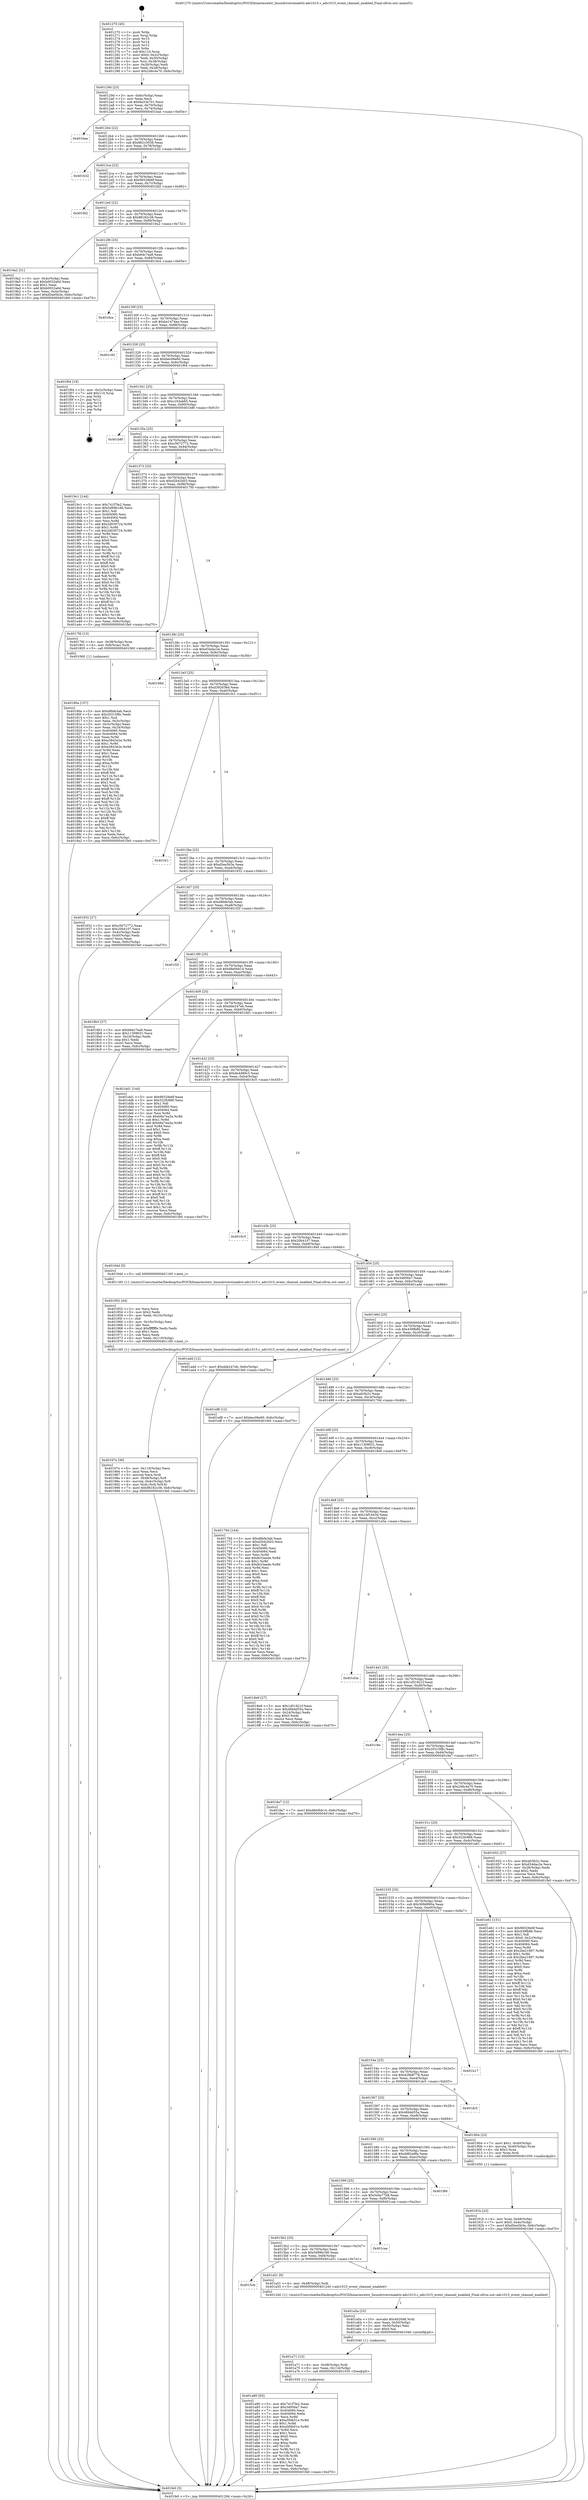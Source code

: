 digraph "0x401270" {
  label = "0x401270 (/mnt/c/Users/mathe/Desktop/tcc/POCII/binaries/extr_linuxdriversiioadcti-ads1015.c_ads1015_event_channel_enabled_Final-ollvm.out::main(0))"
  labelloc = "t"
  node[shape=record]

  Entry [label="",width=0.3,height=0.3,shape=circle,fillcolor=black,style=filled]
  "0x40129d" [label="{
     0x40129d [23]\l
     | [instrs]\l
     &nbsp;&nbsp;0x40129d \<+3\>: mov -0x6c(%rbp),%eax\l
     &nbsp;&nbsp;0x4012a0 \<+2\>: mov %eax,%ecx\l
     &nbsp;&nbsp;0x4012a2 \<+6\>: sub $0x8a33a701,%ecx\l
     &nbsp;&nbsp;0x4012a8 \<+3\>: mov %eax,-0x70(%rbp)\l
     &nbsp;&nbsp;0x4012ab \<+3\>: mov %ecx,-0x74(%rbp)\l
     &nbsp;&nbsp;0x4012ae \<+6\>: je 0000000000401bae \<main+0x93e\>\l
  }"]
  "0x401bae" [label="{
     0x401bae\l
  }", style=dashed]
  "0x4012b4" [label="{
     0x4012b4 [22]\l
     | [instrs]\l
     &nbsp;&nbsp;0x4012b4 \<+5\>: jmp 00000000004012b9 \<main+0x49\>\l
     &nbsp;&nbsp;0x4012b9 \<+3\>: mov -0x70(%rbp),%eax\l
     &nbsp;&nbsp;0x4012bc \<+5\>: sub $0x96210038,%eax\l
     &nbsp;&nbsp;0x4012c1 \<+3\>: mov %eax,-0x78(%rbp)\l
     &nbsp;&nbsp;0x4012c4 \<+6\>: je 0000000000401b32 \<main+0x8c2\>\l
  }"]
  Exit [label="",width=0.3,height=0.3,shape=circle,fillcolor=black,style=filled,peripheries=2]
  "0x401b32" [label="{
     0x401b32\l
  }", style=dashed]
  "0x4012ca" [label="{
     0x4012ca [22]\l
     | [instrs]\l
     &nbsp;&nbsp;0x4012ca \<+5\>: jmp 00000000004012cf \<main+0x5f\>\l
     &nbsp;&nbsp;0x4012cf \<+3\>: mov -0x70(%rbp),%eax\l
     &nbsp;&nbsp;0x4012d2 \<+5\>: sub $0x96529e6f,%eax\l
     &nbsp;&nbsp;0x4012d7 \<+3\>: mov %eax,-0x7c(%rbp)\l
     &nbsp;&nbsp;0x4012da \<+6\>: je 0000000000401fd2 \<main+0xd62\>\l
  }"]
  "0x401a80" [label="{
     0x401a80 [93]\l
     | [instrs]\l
     &nbsp;&nbsp;0x401a80 \<+5\>: mov $0x741f7fe2,%eax\l
     &nbsp;&nbsp;0x401a85 \<+5\>: mov $0x34956a7,%esi\l
     &nbsp;&nbsp;0x401a8a \<+7\>: mov 0x404060,%ecx\l
     &nbsp;&nbsp;0x401a91 \<+7\>: mov 0x404064,%edx\l
     &nbsp;&nbsp;0x401a98 \<+3\>: mov %ecx,%r8d\l
     &nbsp;&nbsp;0x401a9b \<+7\>: sub $0xa5f4b51e,%r8d\l
     &nbsp;&nbsp;0x401aa2 \<+4\>: sub $0x1,%r8d\l
     &nbsp;&nbsp;0x401aa6 \<+7\>: add $0xa5f4b51e,%r8d\l
     &nbsp;&nbsp;0x401aad \<+4\>: imul %r8d,%ecx\l
     &nbsp;&nbsp;0x401ab1 \<+3\>: and $0x1,%ecx\l
     &nbsp;&nbsp;0x401ab4 \<+3\>: cmp $0x0,%ecx\l
     &nbsp;&nbsp;0x401ab7 \<+4\>: sete %r9b\l
     &nbsp;&nbsp;0x401abb \<+3\>: cmp $0xa,%edx\l
     &nbsp;&nbsp;0x401abe \<+4\>: setl %r10b\l
     &nbsp;&nbsp;0x401ac2 \<+3\>: mov %r9b,%r11b\l
     &nbsp;&nbsp;0x401ac5 \<+3\>: and %r10b,%r11b\l
     &nbsp;&nbsp;0x401ac8 \<+3\>: xor %r10b,%r9b\l
     &nbsp;&nbsp;0x401acb \<+3\>: or %r9b,%r11b\l
     &nbsp;&nbsp;0x401ace \<+4\>: test $0x1,%r11b\l
     &nbsp;&nbsp;0x401ad2 \<+3\>: cmovne %esi,%eax\l
     &nbsp;&nbsp;0x401ad5 \<+3\>: mov %eax,-0x6c(%rbp)\l
     &nbsp;&nbsp;0x401ad8 \<+5\>: jmp 0000000000401fe0 \<main+0xd70\>\l
  }"]
  "0x401fd2" [label="{
     0x401fd2\l
  }", style=dashed]
  "0x4012e0" [label="{
     0x4012e0 [22]\l
     | [instrs]\l
     &nbsp;&nbsp;0x4012e0 \<+5\>: jmp 00000000004012e5 \<main+0x75\>\l
     &nbsp;&nbsp;0x4012e5 \<+3\>: mov -0x70(%rbp),%eax\l
     &nbsp;&nbsp;0x4012e8 \<+5\>: sub $0x98182c38,%eax\l
     &nbsp;&nbsp;0x4012ed \<+3\>: mov %eax,-0x80(%rbp)\l
     &nbsp;&nbsp;0x4012f0 \<+6\>: je 00000000004019a2 \<main+0x732\>\l
  }"]
  "0x401a71" [label="{
     0x401a71 [15]\l
     | [instrs]\l
     &nbsp;&nbsp;0x401a71 \<+4\>: mov -0x48(%rbp),%rdi\l
     &nbsp;&nbsp;0x401a75 \<+6\>: mov %eax,-0x114(%rbp)\l
     &nbsp;&nbsp;0x401a7b \<+5\>: call 0000000000401030 \<free@plt\>\l
     | [calls]\l
     &nbsp;&nbsp;0x401030 \{1\} (unknown)\l
  }"]
  "0x4019a2" [label="{
     0x4019a2 [31]\l
     | [instrs]\l
     &nbsp;&nbsp;0x4019a2 \<+3\>: mov -0x4c(%rbp),%eax\l
     &nbsp;&nbsp;0x4019a5 \<+5\>: sub $0xb0032a6d,%eax\l
     &nbsp;&nbsp;0x4019aa \<+3\>: add $0x1,%eax\l
     &nbsp;&nbsp;0x4019ad \<+5\>: add $0xb0032a6d,%eax\l
     &nbsp;&nbsp;0x4019b2 \<+3\>: mov %eax,-0x4c(%rbp)\l
     &nbsp;&nbsp;0x4019b5 \<+7\>: movl $0xd5ee5b3e,-0x6c(%rbp)\l
     &nbsp;&nbsp;0x4019bc \<+5\>: jmp 0000000000401fe0 \<main+0xd70\>\l
  }"]
  "0x4012f6" [label="{
     0x4012f6 [25]\l
     | [instrs]\l
     &nbsp;&nbsp;0x4012f6 \<+5\>: jmp 00000000004012fb \<main+0x8b\>\l
     &nbsp;&nbsp;0x4012fb \<+3\>: mov -0x70(%rbp),%eax\l
     &nbsp;&nbsp;0x4012fe \<+5\>: sub $0xb64c7ea9,%eax\l
     &nbsp;&nbsp;0x401303 \<+6\>: mov %eax,-0x84(%rbp)\l
     &nbsp;&nbsp;0x401309 \<+6\>: je 00000000004018ce \<main+0x65e\>\l
  }"]
  "0x401a5a" [label="{
     0x401a5a [23]\l
     | [instrs]\l
     &nbsp;&nbsp;0x401a5a \<+10\>: movabs $0x4020d6,%rdi\l
     &nbsp;&nbsp;0x401a64 \<+3\>: mov %eax,-0x50(%rbp)\l
     &nbsp;&nbsp;0x401a67 \<+3\>: mov -0x50(%rbp),%esi\l
     &nbsp;&nbsp;0x401a6a \<+2\>: mov $0x0,%al\l
     &nbsp;&nbsp;0x401a6c \<+5\>: call 0000000000401040 \<printf@plt\>\l
     | [calls]\l
     &nbsp;&nbsp;0x401040 \{1\} (unknown)\l
  }"]
  "0x4018ce" [label="{
     0x4018ce\l
  }", style=dashed]
  "0x40130f" [label="{
     0x40130f [25]\l
     | [instrs]\l
     &nbsp;&nbsp;0x40130f \<+5\>: jmp 0000000000401314 \<main+0xa4\>\l
     &nbsp;&nbsp;0x401314 \<+3\>: mov -0x70(%rbp),%eax\l
     &nbsp;&nbsp;0x401317 \<+5\>: sub $0xbe1474aa,%eax\l
     &nbsp;&nbsp;0x40131c \<+6\>: mov %eax,-0x88(%rbp)\l
     &nbsp;&nbsp;0x401322 \<+6\>: je 0000000000401c92 \<main+0xa22\>\l
  }"]
  "0x4015cb" [label="{
     0x4015cb\l
  }", style=dashed]
  "0x401c92" [label="{
     0x401c92\l
  }", style=dashed]
  "0x401328" [label="{
     0x401328 [25]\l
     | [instrs]\l
     &nbsp;&nbsp;0x401328 \<+5\>: jmp 000000000040132d \<main+0xbd\>\l
     &nbsp;&nbsp;0x40132d \<+3\>: mov -0x70(%rbp),%eax\l
     &nbsp;&nbsp;0x401330 \<+5\>: sub $0xbec06e60,%eax\l
     &nbsp;&nbsp;0x401335 \<+6\>: mov %eax,-0x8c(%rbp)\l
     &nbsp;&nbsp;0x40133b \<+6\>: je 0000000000401f04 \<main+0xc94\>\l
  }"]
  "0x401a51" [label="{
     0x401a51 [9]\l
     | [instrs]\l
     &nbsp;&nbsp;0x401a51 \<+4\>: mov -0x48(%rbp),%rdi\l
     &nbsp;&nbsp;0x401a55 \<+5\>: call 0000000000401240 \<ads1015_event_channel_enabled\>\l
     | [calls]\l
     &nbsp;&nbsp;0x401240 \{1\} (/mnt/c/Users/mathe/Desktop/tcc/POCII/binaries/extr_linuxdriversiioadcti-ads1015.c_ads1015_event_channel_enabled_Final-ollvm.out::ads1015_event_channel_enabled)\l
  }"]
  "0x401f04" [label="{
     0x401f04 [19]\l
     | [instrs]\l
     &nbsp;&nbsp;0x401f04 \<+3\>: mov -0x2c(%rbp),%eax\l
     &nbsp;&nbsp;0x401f07 \<+7\>: add $0x110,%rsp\l
     &nbsp;&nbsp;0x401f0e \<+1\>: pop %rbx\l
     &nbsp;&nbsp;0x401f0f \<+2\>: pop %r12\l
     &nbsp;&nbsp;0x401f11 \<+2\>: pop %r14\l
     &nbsp;&nbsp;0x401f13 \<+2\>: pop %r15\l
     &nbsp;&nbsp;0x401f15 \<+1\>: pop %rbp\l
     &nbsp;&nbsp;0x401f16 \<+1\>: ret\l
  }"]
  "0x401341" [label="{
     0x401341 [25]\l
     | [instrs]\l
     &nbsp;&nbsp;0x401341 \<+5\>: jmp 0000000000401346 \<main+0xd6\>\l
     &nbsp;&nbsp;0x401346 \<+3\>: mov -0x70(%rbp),%eax\l
     &nbsp;&nbsp;0x401349 \<+5\>: sub $0xc163ab65,%eax\l
     &nbsp;&nbsp;0x40134e \<+6\>: mov %eax,-0x90(%rbp)\l
     &nbsp;&nbsp;0x401354 \<+6\>: je 0000000000401b8f \<main+0x91f\>\l
  }"]
  "0x4015b2" [label="{
     0x4015b2 [25]\l
     | [instrs]\l
     &nbsp;&nbsp;0x4015b2 \<+5\>: jmp 00000000004015b7 \<main+0x347\>\l
     &nbsp;&nbsp;0x4015b7 \<+3\>: mov -0x70(%rbp),%eax\l
     &nbsp;&nbsp;0x4015ba \<+5\>: sub $0x5d99b166,%eax\l
     &nbsp;&nbsp;0x4015bf \<+6\>: mov %eax,-0xf4(%rbp)\l
     &nbsp;&nbsp;0x4015c5 \<+6\>: je 0000000000401a51 \<main+0x7e1\>\l
  }"]
  "0x401b8f" [label="{
     0x401b8f\l
  }", style=dashed]
  "0x40135a" [label="{
     0x40135a [25]\l
     | [instrs]\l
     &nbsp;&nbsp;0x40135a \<+5\>: jmp 000000000040135f \<main+0xef\>\l
     &nbsp;&nbsp;0x40135f \<+3\>: mov -0x70(%rbp),%eax\l
     &nbsp;&nbsp;0x401362 \<+5\>: sub $0xc5672772,%eax\l
     &nbsp;&nbsp;0x401367 \<+6\>: mov %eax,-0x94(%rbp)\l
     &nbsp;&nbsp;0x40136d \<+6\>: je 00000000004019c1 \<main+0x751\>\l
  }"]
  "0x401caa" [label="{
     0x401caa\l
  }", style=dashed]
  "0x4019c1" [label="{
     0x4019c1 [144]\l
     | [instrs]\l
     &nbsp;&nbsp;0x4019c1 \<+5\>: mov $0x741f7fe2,%eax\l
     &nbsp;&nbsp;0x4019c6 \<+5\>: mov $0x5d99b166,%ecx\l
     &nbsp;&nbsp;0x4019cb \<+2\>: mov $0x1,%dl\l
     &nbsp;&nbsp;0x4019cd \<+7\>: mov 0x404060,%esi\l
     &nbsp;&nbsp;0x4019d4 \<+7\>: mov 0x404064,%edi\l
     &nbsp;&nbsp;0x4019db \<+3\>: mov %esi,%r8d\l
     &nbsp;&nbsp;0x4019de \<+7\>: add $0x2d030724,%r8d\l
     &nbsp;&nbsp;0x4019e5 \<+4\>: sub $0x1,%r8d\l
     &nbsp;&nbsp;0x4019e9 \<+7\>: sub $0x2d030724,%r8d\l
     &nbsp;&nbsp;0x4019f0 \<+4\>: imul %r8d,%esi\l
     &nbsp;&nbsp;0x4019f4 \<+3\>: and $0x1,%esi\l
     &nbsp;&nbsp;0x4019f7 \<+3\>: cmp $0x0,%esi\l
     &nbsp;&nbsp;0x4019fa \<+4\>: sete %r9b\l
     &nbsp;&nbsp;0x4019fe \<+3\>: cmp $0xa,%edi\l
     &nbsp;&nbsp;0x401a01 \<+4\>: setl %r10b\l
     &nbsp;&nbsp;0x401a05 \<+3\>: mov %r9b,%r11b\l
     &nbsp;&nbsp;0x401a08 \<+4\>: xor $0xff,%r11b\l
     &nbsp;&nbsp;0x401a0c \<+3\>: mov %r10b,%bl\l
     &nbsp;&nbsp;0x401a0f \<+3\>: xor $0xff,%bl\l
     &nbsp;&nbsp;0x401a12 \<+3\>: xor $0x0,%dl\l
     &nbsp;&nbsp;0x401a15 \<+3\>: mov %r11b,%r14b\l
     &nbsp;&nbsp;0x401a18 \<+4\>: and $0x0,%r14b\l
     &nbsp;&nbsp;0x401a1c \<+3\>: and %dl,%r9b\l
     &nbsp;&nbsp;0x401a1f \<+3\>: mov %bl,%r15b\l
     &nbsp;&nbsp;0x401a22 \<+4\>: and $0x0,%r15b\l
     &nbsp;&nbsp;0x401a26 \<+3\>: and %dl,%r10b\l
     &nbsp;&nbsp;0x401a29 \<+3\>: or %r9b,%r14b\l
     &nbsp;&nbsp;0x401a2c \<+3\>: or %r10b,%r15b\l
     &nbsp;&nbsp;0x401a2f \<+3\>: xor %r15b,%r14b\l
     &nbsp;&nbsp;0x401a32 \<+3\>: or %bl,%r11b\l
     &nbsp;&nbsp;0x401a35 \<+4\>: xor $0xff,%r11b\l
     &nbsp;&nbsp;0x401a39 \<+3\>: or $0x0,%dl\l
     &nbsp;&nbsp;0x401a3c \<+3\>: and %dl,%r11b\l
     &nbsp;&nbsp;0x401a3f \<+3\>: or %r11b,%r14b\l
     &nbsp;&nbsp;0x401a42 \<+4\>: test $0x1,%r14b\l
     &nbsp;&nbsp;0x401a46 \<+3\>: cmovne %ecx,%eax\l
     &nbsp;&nbsp;0x401a49 \<+3\>: mov %eax,-0x6c(%rbp)\l
     &nbsp;&nbsp;0x401a4c \<+5\>: jmp 0000000000401fe0 \<main+0xd70\>\l
  }"]
  "0x401373" [label="{
     0x401373 [25]\l
     | [instrs]\l
     &nbsp;&nbsp;0x401373 \<+5\>: jmp 0000000000401378 \<main+0x108\>\l
     &nbsp;&nbsp;0x401378 \<+3\>: mov -0x70(%rbp),%eax\l
     &nbsp;&nbsp;0x40137b \<+5\>: sub $0xd2b42b03,%eax\l
     &nbsp;&nbsp;0x401380 \<+6\>: mov %eax,-0x98(%rbp)\l
     &nbsp;&nbsp;0x401386 \<+6\>: je 00000000004017fd \<main+0x58d\>\l
  }"]
  "0x401599" [label="{
     0x401599 [25]\l
     | [instrs]\l
     &nbsp;&nbsp;0x401599 \<+5\>: jmp 000000000040159e \<main+0x32e\>\l
     &nbsp;&nbsp;0x40159e \<+3\>: mov -0x70(%rbp),%eax\l
     &nbsp;&nbsp;0x4015a1 \<+5\>: sub $0x5d4a77b8,%eax\l
     &nbsp;&nbsp;0x4015a6 \<+6\>: mov %eax,-0xf0(%rbp)\l
     &nbsp;&nbsp;0x4015ac \<+6\>: je 0000000000401caa \<main+0xa3a\>\l
  }"]
  "0x4017fd" [label="{
     0x4017fd [13]\l
     | [instrs]\l
     &nbsp;&nbsp;0x4017fd \<+4\>: mov -0x38(%rbp),%rax\l
     &nbsp;&nbsp;0x401801 \<+4\>: mov 0x8(%rax),%rdi\l
     &nbsp;&nbsp;0x401805 \<+5\>: call 0000000000401060 \<atoi@plt\>\l
     | [calls]\l
     &nbsp;&nbsp;0x401060 \{1\} (unknown)\l
  }"]
  "0x40138c" [label="{
     0x40138c [25]\l
     | [instrs]\l
     &nbsp;&nbsp;0x40138c \<+5\>: jmp 0000000000401391 \<main+0x121\>\l
     &nbsp;&nbsp;0x401391 \<+3\>: mov -0x70(%rbp),%eax\l
     &nbsp;&nbsp;0x401394 \<+5\>: sub $0xd34dac2e,%eax\l
     &nbsp;&nbsp;0x401399 \<+6\>: mov %eax,-0x9c(%rbp)\l
     &nbsp;&nbsp;0x40139f \<+6\>: je 000000000040166d \<main+0x3fd\>\l
  }"]
  "0x401f86" [label="{
     0x401f86\l
  }", style=dashed]
  "0x40166d" [label="{
     0x40166d\l
  }", style=dashed]
  "0x4013a5" [label="{
     0x4013a5 [25]\l
     | [instrs]\l
     &nbsp;&nbsp;0x4013a5 \<+5\>: jmp 00000000004013aa \<main+0x13a\>\l
     &nbsp;&nbsp;0x4013aa \<+3\>: mov -0x70(%rbp),%eax\l
     &nbsp;&nbsp;0x4013ad \<+5\>: sub $0xd392636d,%eax\l
     &nbsp;&nbsp;0x4013b2 \<+6\>: mov %eax,-0xa0(%rbp)\l
     &nbsp;&nbsp;0x4013b8 \<+6\>: je 0000000000401fc1 \<main+0xd51\>\l
  }"]
  "0x40197e" [label="{
     0x40197e [36]\l
     | [instrs]\l
     &nbsp;&nbsp;0x40197e \<+6\>: mov -0x110(%rbp),%ecx\l
     &nbsp;&nbsp;0x401984 \<+3\>: imul %eax,%ecx\l
     &nbsp;&nbsp;0x401987 \<+3\>: movslq %ecx,%rdi\l
     &nbsp;&nbsp;0x40198a \<+4\>: mov -0x48(%rbp),%r8\l
     &nbsp;&nbsp;0x40198e \<+4\>: movslq -0x4c(%rbp),%r9\l
     &nbsp;&nbsp;0x401992 \<+4\>: mov %rdi,(%r8,%r9,8)\l
     &nbsp;&nbsp;0x401996 \<+7\>: movl $0x98182c38,-0x6c(%rbp)\l
     &nbsp;&nbsp;0x40199d \<+5\>: jmp 0000000000401fe0 \<main+0xd70\>\l
  }"]
  "0x401fc1" [label="{
     0x401fc1\l
  }", style=dashed]
  "0x4013be" [label="{
     0x4013be [25]\l
     | [instrs]\l
     &nbsp;&nbsp;0x4013be \<+5\>: jmp 00000000004013c3 \<main+0x153\>\l
     &nbsp;&nbsp;0x4013c3 \<+3\>: mov -0x70(%rbp),%eax\l
     &nbsp;&nbsp;0x4013c6 \<+5\>: sub $0xd5ee5b3e,%eax\l
     &nbsp;&nbsp;0x4013cb \<+6\>: mov %eax,-0xa4(%rbp)\l
     &nbsp;&nbsp;0x4013d1 \<+6\>: je 0000000000401932 \<main+0x6c2\>\l
  }"]
  "0x401952" [label="{
     0x401952 [44]\l
     | [instrs]\l
     &nbsp;&nbsp;0x401952 \<+2\>: xor %ecx,%ecx\l
     &nbsp;&nbsp;0x401954 \<+5\>: mov $0x2,%edx\l
     &nbsp;&nbsp;0x401959 \<+6\>: mov %edx,-0x10c(%rbp)\l
     &nbsp;&nbsp;0x40195f \<+1\>: cltd\l
     &nbsp;&nbsp;0x401960 \<+6\>: mov -0x10c(%rbp),%esi\l
     &nbsp;&nbsp;0x401966 \<+2\>: idiv %esi\l
     &nbsp;&nbsp;0x401968 \<+6\>: imul $0xfffffffe,%edx,%edx\l
     &nbsp;&nbsp;0x40196e \<+3\>: sub $0x1,%ecx\l
     &nbsp;&nbsp;0x401971 \<+2\>: sub %ecx,%edx\l
     &nbsp;&nbsp;0x401973 \<+6\>: mov %edx,-0x110(%rbp)\l
     &nbsp;&nbsp;0x401979 \<+5\>: call 0000000000401160 \<next_i\>\l
     | [calls]\l
     &nbsp;&nbsp;0x401160 \{1\} (/mnt/c/Users/mathe/Desktop/tcc/POCII/binaries/extr_linuxdriversiioadcti-ads1015.c_ads1015_event_channel_enabled_Final-ollvm.out::next_i)\l
  }"]
  "0x401932" [label="{
     0x401932 [27]\l
     | [instrs]\l
     &nbsp;&nbsp;0x401932 \<+5\>: mov $0xc5672772,%eax\l
     &nbsp;&nbsp;0x401937 \<+5\>: mov $0x20b4107,%ecx\l
     &nbsp;&nbsp;0x40193c \<+3\>: mov -0x4c(%rbp),%edx\l
     &nbsp;&nbsp;0x40193f \<+3\>: cmp -0x40(%rbp),%edx\l
     &nbsp;&nbsp;0x401942 \<+3\>: cmovl %ecx,%eax\l
     &nbsp;&nbsp;0x401945 \<+3\>: mov %eax,-0x6c(%rbp)\l
     &nbsp;&nbsp;0x401948 \<+5\>: jmp 0000000000401fe0 \<main+0xd70\>\l
  }"]
  "0x4013d7" [label="{
     0x4013d7 [25]\l
     | [instrs]\l
     &nbsp;&nbsp;0x4013d7 \<+5\>: jmp 00000000004013dc \<main+0x16c\>\l
     &nbsp;&nbsp;0x4013dc \<+3\>: mov -0x70(%rbp),%eax\l
     &nbsp;&nbsp;0x4013df \<+5\>: sub $0xd8bfe3ab,%eax\l
     &nbsp;&nbsp;0x4013e4 \<+6\>: mov %eax,-0xa8(%rbp)\l
     &nbsp;&nbsp;0x4013ea \<+6\>: je 0000000000401f2f \<main+0xcbf\>\l
  }"]
  "0x40191b" [label="{
     0x40191b [23]\l
     | [instrs]\l
     &nbsp;&nbsp;0x40191b \<+4\>: mov %rax,-0x48(%rbp)\l
     &nbsp;&nbsp;0x40191f \<+7\>: movl $0x0,-0x4c(%rbp)\l
     &nbsp;&nbsp;0x401926 \<+7\>: movl $0xd5ee5b3e,-0x6c(%rbp)\l
     &nbsp;&nbsp;0x40192d \<+5\>: jmp 0000000000401fe0 \<main+0xd70\>\l
  }"]
  "0x401f2f" [label="{
     0x401f2f\l
  }", style=dashed]
  "0x4013f0" [label="{
     0x4013f0 [25]\l
     | [instrs]\l
     &nbsp;&nbsp;0x4013f0 \<+5\>: jmp 00000000004013f5 \<main+0x185\>\l
     &nbsp;&nbsp;0x4013f5 \<+3\>: mov -0x70(%rbp),%eax\l
     &nbsp;&nbsp;0x4013f8 \<+5\>: sub $0xd8e0bb14,%eax\l
     &nbsp;&nbsp;0x4013fd \<+6\>: mov %eax,-0xac(%rbp)\l
     &nbsp;&nbsp;0x401403 \<+6\>: je 00000000004018b3 \<main+0x643\>\l
  }"]
  "0x401580" [label="{
     0x401580 [25]\l
     | [instrs]\l
     &nbsp;&nbsp;0x401580 \<+5\>: jmp 0000000000401585 \<main+0x315\>\l
     &nbsp;&nbsp;0x401585 \<+3\>: mov -0x70(%rbp),%eax\l
     &nbsp;&nbsp;0x401588 \<+5\>: sub $0x4982a9fa,%eax\l
     &nbsp;&nbsp;0x40158d \<+6\>: mov %eax,-0xec(%rbp)\l
     &nbsp;&nbsp;0x401593 \<+6\>: je 0000000000401f86 \<main+0xd16\>\l
  }"]
  "0x4018b3" [label="{
     0x4018b3 [27]\l
     | [instrs]\l
     &nbsp;&nbsp;0x4018b3 \<+5\>: mov $0xb64c7ea9,%eax\l
     &nbsp;&nbsp;0x4018b8 \<+5\>: mov $0x11309031,%ecx\l
     &nbsp;&nbsp;0x4018bd \<+3\>: mov -0x24(%rbp),%edx\l
     &nbsp;&nbsp;0x4018c0 \<+3\>: cmp $0x1,%edx\l
     &nbsp;&nbsp;0x4018c3 \<+3\>: cmovl %ecx,%eax\l
     &nbsp;&nbsp;0x4018c6 \<+3\>: mov %eax,-0x6c(%rbp)\l
     &nbsp;&nbsp;0x4018c9 \<+5\>: jmp 0000000000401fe0 \<main+0xd70\>\l
  }"]
  "0x401409" [label="{
     0x401409 [25]\l
     | [instrs]\l
     &nbsp;&nbsp;0x401409 \<+5\>: jmp 000000000040140e \<main+0x19e\>\l
     &nbsp;&nbsp;0x40140e \<+3\>: mov -0x70(%rbp),%eax\l
     &nbsp;&nbsp;0x401411 \<+5\>: sub $0xdde247eb,%eax\l
     &nbsp;&nbsp;0x401416 \<+6\>: mov %eax,-0xb0(%rbp)\l
     &nbsp;&nbsp;0x40141c \<+6\>: je 0000000000401dd1 \<main+0xb61\>\l
  }"]
  "0x401904" [label="{
     0x401904 [23]\l
     | [instrs]\l
     &nbsp;&nbsp;0x401904 \<+7\>: movl $0x1,-0x40(%rbp)\l
     &nbsp;&nbsp;0x40190b \<+4\>: movslq -0x40(%rbp),%rax\l
     &nbsp;&nbsp;0x40190f \<+4\>: shl $0x3,%rax\l
     &nbsp;&nbsp;0x401913 \<+3\>: mov %rax,%rdi\l
     &nbsp;&nbsp;0x401916 \<+5\>: call 0000000000401050 \<malloc@plt\>\l
     | [calls]\l
     &nbsp;&nbsp;0x401050 \{1\} (unknown)\l
  }"]
  "0x401dd1" [label="{
     0x401dd1 [144]\l
     | [instrs]\l
     &nbsp;&nbsp;0x401dd1 \<+5\>: mov $0x96529e6f,%eax\l
     &nbsp;&nbsp;0x401dd6 \<+5\>: mov $0x322fc886,%ecx\l
     &nbsp;&nbsp;0x401ddb \<+2\>: mov $0x1,%dl\l
     &nbsp;&nbsp;0x401ddd \<+7\>: mov 0x404060,%esi\l
     &nbsp;&nbsp;0x401de4 \<+7\>: mov 0x404064,%edi\l
     &nbsp;&nbsp;0x401deb \<+3\>: mov %esi,%r8d\l
     &nbsp;&nbsp;0x401dee \<+7\>: sub $0xb6a7ea3a,%r8d\l
     &nbsp;&nbsp;0x401df5 \<+4\>: sub $0x1,%r8d\l
     &nbsp;&nbsp;0x401df9 \<+7\>: add $0xb6a7ea3a,%r8d\l
     &nbsp;&nbsp;0x401e00 \<+4\>: imul %r8d,%esi\l
     &nbsp;&nbsp;0x401e04 \<+3\>: and $0x1,%esi\l
     &nbsp;&nbsp;0x401e07 \<+3\>: cmp $0x0,%esi\l
     &nbsp;&nbsp;0x401e0a \<+4\>: sete %r9b\l
     &nbsp;&nbsp;0x401e0e \<+3\>: cmp $0xa,%edi\l
     &nbsp;&nbsp;0x401e11 \<+4\>: setl %r10b\l
     &nbsp;&nbsp;0x401e15 \<+3\>: mov %r9b,%r11b\l
     &nbsp;&nbsp;0x401e18 \<+4\>: xor $0xff,%r11b\l
     &nbsp;&nbsp;0x401e1c \<+3\>: mov %r10b,%bl\l
     &nbsp;&nbsp;0x401e1f \<+3\>: xor $0xff,%bl\l
     &nbsp;&nbsp;0x401e22 \<+3\>: xor $0x0,%dl\l
     &nbsp;&nbsp;0x401e25 \<+3\>: mov %r11b,%r14b\l
     &nbsp;&nbsp;0x401e28 \<+4\>: and $0x0,%r14b\l
     &nbsp;&nbsp;0x401e2c \<+3\>: and %dl,%r9b\l
     &nbsp;&nbsp;0x401e2f \<+3\>: mov %bl,%r15b\l
     &nbsp;&nbsp;0x401e32 \<+4\>: and $0x0,%r15b\l
     &nbsp;&nbsp;0x401e36 \<+3\>: and %dl,%r10b\l
     &nbsp;&nbsp;0x401e39 \<+3\>: or %r9b,%r14b\l
     &nbsp;&nbsp;0x401e3c \<+3\>: or %r10b,%r15b\l
     &nbsp;&nbsp;0x401e3f \<+3\>: xor %r15b,%r14b\l
     &nbsp;&nbsp;0x401e42 \<+3\>: or %bl,%r11b\l
     &nbsp;&nbsp;0x401e45 \<+4\>: xor $0xff,%r11b\l
     &nbsp;&nbsp;0x401e49 \<+3\>: or $0x0,%dl\l
     &nbsp;&nbsp;0x401e4c \<+3\>: and %dl,%r11b\l
     &nbsp;&nbsp;0x401e4f \<+3\>: or %r11b,%r14b\l
     &nbsp;&nbsp;0x401e52 \<+4\>: test $0x1,%r14b\l
     &nbsp;&nbsp;0x401e56 \<+3\>: cmovne %ecx,%eax\l
     &nbsp;&nbsp;0x401e59 \<+3\>: mov %eax,-0x6c(%rbp)\l
     &nbsp;&nbsp;0x401e5c \<+5\>: jmp 0000000000401fe0 \<main+0xd70\>\l
  }"]
  "0x401422" [label="{
     0x401422 [25]\l
     | [instrs]\l
     &nbsp;&nbsp;0x401422 \<+5\>: jmp 0000000000401427 \<main+0x1b7\>\l
     &nbsp;&nbsp;0x401427 \<+3\>: mov -0x70(%rbp),%eax\l
     &nbsp;&nbsp;0x40142a \<+5\>: sub $0xde4d89c3,%eax\l
     &nbsp;&nbsp;0x40142f \<+6\>: mov %eax,-0xb4(%rbp)\l
     &nbsp;&nbsp;0x401435 \<+6\>: je 00000000004016c5 \<main+0x455\>\l
  }"]
  "0x401567" [label="{
     0x401567 [25]\l
     | [instrs]\l
     &nbsp;&nbsp;0x401567 \<+5\>: jmp 000000000040156c \<main+0x2fc\>\l
     &nbsp;&nbsp;0x40156c \<+3\>: mov -0x70(%rbp),%eax\l
     &nbsp;&nbsp;0x40156f \<+5\>: sub $0x46b4d55a,%eax\l
     &nbsp;&nbsp;0x401574 \<+6\>: mov %eax,-0xe8(%rbp)\l
     &nbsp;&nbsp;0x40157a \<+6\>: je 0000000000401904 \<main+0x694\>\l
  }"]
  "0x4016c5" [label="{
     0x4016c5\l
  }", style=dashed]
  "0x40143b" [label="{
     0x40143b [25]\l
     | [instrs]\l
     &nbsp;&nbsp;0x40143b \<+5\>: jmp 0000000000401440 \<main+0x1d0\>\l
     &nbsp;&nbsp;0x401440 \<+3\>: mov -0x70(%rbp),%eax\l
     &nbsp;&nbsp;0x401443 \<+5\>: sub $0x20b4107,%eax\l
     &nbsp;&nbsp;0x401448 \<+6\>: mov %eax,-0xb8(%rbp)\l
     &nbsp;&nbsp;0x40144e \<+6\>: je 000000000040194d \<main+0x6dd\>\l
  }"]
  "0x401dc5" [label="{
     0x401dc5\l
  }", style=dashed]
  "0x40194d" [label="{
     0x40194d [5]\l
     | [instrs]\l
     &nbsp;&nbsp;0x40194d \<+5\>: call 0000000000401160 \<next_i\>\l
     | [calls]\l
     &nbsp;&nbsp;0x401160 \{1\} (/mnt/c/Users/mathe/Desktop/tcc/POCII/binaries/extr_linuxdriversiioadcti-ads1015.c_ads1015_event_channel_enabled_Final-ollvm.out::next_i)\l
  }"]
  "0x401454" [label="{
     0x401454 [25]\l
     | [instrs]\l
     &nbsp;&nbsp;0x401454 \<+5\>: jmp 0000000000401459 \<main+0x1e9\>\l
     &nbsp;&nbsp;0x401459 \<+3\>: mov -0x70(%rbp),%eax\l
     &nbsp;&nbsp;0x40145c \<+5\>: sub $0x34956a7,%eax\l
     &nbsp;&nbsp;0x401461 \<+6\>: mov %eax,-0xbc(%rbp)\l
     &nbsp;&nbsp;0x401467 \<+6\>: je 0000000000401add \<main+0x86d\>\l
  }"]
  "0x40154e" [label="{
     0x40154e [25]\l
     | [instrs]\l
     &nbsp;&nbsp;0x40154e \<+5\>: jmp 0000000000401553 \<main+0x2e3\>\l
     &nbsp;&nbsp;0x401553 \<+3\>: mov -0x70(%rbp),%eax\l
     &nbsp;&nbsp;0x401556 \<+5\>: sub $0x428b8778,%eax\l
     &nbsp;&nbsp;0x40155b \<+6\>: mov %eax,-0xe4(%rbp)\l
     &nbsp;&nbsp;0x401561 \<+6\>: je 0000000000401dc5 \<main+0xb55\>\l
  }"]
  "0x401add" [label="{
     0x401add [12]\l
     | [instrs]\l
     &nbsp;&nbsp;0x401add \<+7\>: movl $0xdde247eb,-0x6c(%rbp)\l
     &nbsp;&nbsp;0x401ae4 \<+5\>: jmp 0000000000401fe0 \<main+0xd70\>\l
  }"]
  "0x40146d" [label="{
     0x40146d [25]\l
     | [instrs]\l
     &nbsp;&nbsp;0x40146d \<+5\>: jmp 0000000000401472 \<main+0x202\>\l
     &nbsp;&nbsp;0x401472 \<+3\>: mov -0x70(%rbp),%eax\l
     &nbsp;&nbsp;0x401475 \<+5\>: sub $0x439fb8b,%eax\l
     &nbsp;&nbsp;0x40147a \<+6\>: mov %eax,-0xc0(%rbp)\l
     &nbsp;&nbsp;0x401480 \<+6\>: je 0000000000401ef8 \<main+0xc88\>\l
  }"]
  "0x401b17" [label="{
     0x401b17\l
  }", style=dashed]
  "0x401ef8" [label="{
     0x401ef8 [12]\l
     | [instrs]\l
     &nbsp;&nbsp;0x401ef8 \<+7\>: movl $0xbec06e60,-0x6c(%rbp)\l
     &nbsp;&nbsp;0x401eff \<+5\>: jmp 0000000000401fe0 \<main+0xd70\>\l
  }"]
  "0x401486" [label="{
     0x401486 [25]\l
     | [instrs]\l
     &nbsp;&nbsp;0x401486 \<+5\>: jmp 000000000040148b \<main+0x21b\>\l
     &nbsp;&nbsp;0x40148b \<+3\>: mov -0x70(%rbp),%eax\l
     &nbsp;&nbsp;0x40148e \<+5\>: sub $0xafc5b2c,%eax\l
     &nbsp;&nbsp;0x401493 \<+6\>: mov %eax,-0xc4(%rbp)\l
     &nbsp;&nbsp;0x401499 \<+6\>: je 000000000040176d \<main+0x4fd\>\l
  }"]
  "0x401535" [label="{
     0x401535 [25]\l
     | [instrs]\l
     &nbsp;&nbsp;0x401535 \<+5\>: jmp 000000000040153a \<main+0x2ca\>\l
     &nbsp;&nbsp;0x40153a \<+3\>: mov -0x70(%rbp),%eax\l
     &nbsp;&nbsp;0x40153d \<+5\>: sub $0x369d890a,%eax\l
     &nbsp;&nbsp;0x401542 \<+6\>: mov %eax,-0xe0(%rbp)\l
     &nbsp;&nbsp;0x401548 \<+6\>: je 0000000000401b17 \<main+0x8a7\>\l
  }"]
  "0x40176d" [label="{
     0x40176d [144]\l
     | [instrs]\l
     &nbsp;&nbsp;0x40176d \<+5\>: mov $0xd8bfe3ab,%eax\l
     &nbsp;&nbsp;0x401772 \<+5\>: mov $0xd2b42b03,%ecx\l
     &nbsp;&nbsp;0x401777 \<+2\>: mov $0x1,%dl\l
     &nbsp;&nbsp;0x401779 \<+7\>: mov 0x404060,%esi\l
     &nbsp;&nbsp;0x401780 \<+7\>: mov 0x404064,%edi\l
     &nbsp;&nbsp;0x401787 \<+3\>: mov %esi,%r8d\l
     &nbsp;&nbsp;0x40178a \<+7\>: add $0xfe33aede,%r8d\l
     &nbsp;&nbsp;0x401791 \<+4\>: sub $0x1,%r8d\l
     &nbsp;&nbsp;0x401795 \<+7\>: sub $0xfe33aede,%r8d\l
     &nbsp;&nbsp;0x40179c \<+4\>: imul %r8d,%esi\l
     &nbsp;&nbsp;0x4017a0 \<+3\>: and $0x1,%esi\l
     &nbsp;&nbsp;0x4017a3 \<+3\>: cmp $0x0,%esi\l
     &nbsp;&nbsp;0x4017a6 \<+4\>: sete %r9b\l
     &nbsp;&nbsp;0x4017aa \<+3\>: cmp $0xa,%edi\l
     &nbsp;&nbsp;0x4017ad \<+4\>: setl %r10b\l
     &nbsp;&nbsp;0x4017b1 \<+3\>: mov %r9b,%r11b\l
     &nbsp;&nbsp;0x4017b4 \<+4\>: xor $0xff,%r11b\l
     &nbsp;&nbsp;0x4017b8 \<+3\>: mov %r10b,%bl\l
     &nbsp;&nbsp;0x4017bb \<+3\>: xor $0xff,%bl\l
     &nbsp;&nbsp;0x4017be \<+3\>: xor $0x0,%dl\l
     &nbsp;&nbsp;0x4017c1 \<+3\>: mov %r11b,%r14b\l
     &nbsp;&nbsp;0x4017c4 \<+4\>: and $0x0,%r14b\l
     &nbsp;&nbsp;0x4017c8 \<+3\>: and %dl,%r9b\l
     &nbsp;&nbsp;0x4017cb \<+3\>: mov %bl,%r15b\l
     &nbsp;&nbsp;0x4017ce \<+4\>: and $0x0,%r15b\l
     &nbsp;&nbsp;0x4017d2 \<+3\>: and %dl,%r10b\l
     &nbsp;&nbsp;0x4017d5 \<+3\>: or %r9b,%r14b\l
     &nbsp;&nbsp;0x4017d8 \<+3\>: or %r10b,%r15b\l
     &nbsp;&nbsp;0x4017db \<+3\>: xor %r15b,%r14b\l
     &nbsp;&nbsp;0x4017de \<+3\>: or %bl,%r11b\l
     &nbsp;&nbsp;0x4017e1 \<+4\>: xor $0xff,%r11b\l
     &nbsp;&nbsp;0x4017e5 \<+3\>: or $0x0,%dl\l
     &nbsp;&nbsp;0x4017e8 \<+3\>: and %dl,%r11b\l
     &nbsp;&nbsp;0x4017eb \<+3\>: or %r11b,%r14b\l
     &nbsp;&nbsp;0x4017ee \<+4\>: test $0x1,%r14b\l
     &nbsp;&nbsp;0x4017f2 \<+3\>: cmovne %ecx,%eax\l
     &nbsp;&nbsp;0x4017f5 \<+3\>: mov %eax,-0x6c(%rbp)\l
     &nbsp;&nbsp;0x4017f8 \<+5\>: jmp 0000000000401fe0 \<main+0xd70\>\l
  }"]
  "0x40149f" [label="{
     0x40149f [25]\l
     | [instrs]\l
     &nbsp;&nbsp;0x40149f \<+5\>: jmp 00000000004014a4 \<main+0x234\>\l
     &nbsp;&nbsp;0x4014a4 \<+3\>: mov -0x70(%rbp),%eax\l
     &nbsp;&nbsp;0x4014a7 \<+5\>: sub $0x11309031,%eax\l
     &nbsp;&nbsp;0x4014ac \<+6\>: mov %eax,-0xc8(%rbp)\l
     &nbsp;&nbsp;0x4014b2 \<+6\>: je 00000000004018e9 \<main+0x679\>\l
  }"]
  "0x401e61" [label="{
     0x401e61 [151]\l
     | [instrs]\l
     &nbsp;&nbsp;0x401e61 \<+5\>: mov $0x96529e6f,%eax\l
     &nbsp;&nbsp;0x401e66 \<+5\>: mov $0x439fb8b,%ecx\l
     &nbsp;&nbsp;0x401e6b \<+2\>: mov $0x1,%dl\l
     &nbsp;&nbsp;0x401e6d \<+7\>: movl $0x0,-0x2c(%rbp)\l
     &nbsp;&nbsp;0x401e74 \<+7\>: mov 0x404060,%esi\l
     &nbsp;&nbsp;0x401e7b \<+7\>: mov 0x404064,%edi\l
     &nbsp;&nbsp;0x401e82 \<+3\>: mov %esi,%r8d\l
     &nbsp;&nbsp;0x401e85 \<+7\>: add $0x2be21897,%r8d\l
     &nbsp;&nbsp;0x401e8c \<+4\>: sub $0x1,%r8d\l
     &nbsp;&nbsp;0x401e90 \<+7\>: sub $0x2be21897,%r8d\l
     &nbsp;&nbsp;0x401e97 \<+4\>: imul %r8d,%esi\l
     &nbsp;&nbsp;0x401e9b \<+3\>: and $0x1,%esi\l
     &nbsp;&nbsp;0x401e9e \<+3\>: cmp $0x0,%esi\l
     &nbsp;&nbsp;0x401ea1 \<+4\>: sete %r9b\l
     &nbsp;&nbsp;0x401ea5 \<+3\>: cmp $0xa,%edi\l
     &nbsp;&nbsp;0x401ea8 \<+4\>: setl %r10b\l
     &nbsp;&nbsp;0x401eac \<+3\>: mov %r9b,%r11b\l
     &nbsp;&nbsp;0x401eaf \<+4\>: xor $0xff,%r11b\l
     &nbsp;&nbsp;0x401eb3 \<+3\>: mov %r10b,%bl\l
     &nbsp;&nbsp;0x401eb6 \<+3\>: xor $0xff,%bl\l
     &nbsp;&nbsp;0x401eb9 \<+3\>: xor $0x0,%dl\l
     &nbsp;&nbsp;0x401ebc \<+3\>: mov %r11b,%r14b\l
     &nbsp;&nbsp;0x401ebf \<+4\>: and $0x0,%r14b\l
     &nbsp;&nbsp;0x401ec3 \<+3\>: and %dl,%r9b\l
     &nbsp;&nbsp;0x401ec6 \<+3\>: mov %bl,%r15b\l
     &nbsp;&nbsp;0x401ec9 \<+4\>: and $0x0,%r15b\l
     &nbsp;&nbsp;0x401ecd \<+3\>: and %dl,%r10b\l
     &nbsp;&nbsp;0x401ed0 \<+3\>: or %r9b,%r14b\l
     &nbsp;&nbsp;0x401ed3 \<+3\>: or %r10b,%r15b\l
     &nbsp;&nbsp;0x401ed6 \<+3\>: xor %r15b,%r14b\l
     &nbsp;&nbsp;0x401ed9 \<+3\>: or %bl,%r11b\l
     &nbsp;&nbsp;0x401edc \<+4\>: xor $0xff,%r11b\l
     &nbsp;&nbsp;0x401ee0 \<+3\>: or $0x0,%dl\l
     &nbsp;&nbsp;0x401ee3 \<+3\>: and %dl,%r11b\l
     &nbsp;&nbsp;0x401ee6 \<+3\>: or %r11b,%r14b\l
     &nbsp;&nbsp;0x401ee9 \<+4\>: test $0x1,%r14b\l
     &nbsp;&nbsp;0x401eed \<+3\>: cmovne %ecx,%eax\l
     &nbsp;&nbsp;0x401ef0 \<+3\>: mov %eax,-0x6c(%rbp)\l
     &nbsp;&nbsp;0x401ef3 \<+5\>: jmp 0000000000401fe0 \<main+0xd70\>\l
  }"]
  "0x4018e9" [label="{
     0x4018e9 [27]\l
     | [instrs]\l
     &nbsp;&nbsp;0x4018e9 \<+5\>: mov $0x1d51821f,%eax\l
     &nbsp;&nbsp;0x4018ee \<+5\>: mov $0x46b4d55a,%ecx\l
     &nbsp;&nbsp;0x4018f3 \<+3\>: mov -0x24(%rbp),%edx\l
     &nbsp;&nbsp;0x4018f6 \<+3\>: cmp $0x0,%edx\l
     &nbsp;&nbsp;0x4018f9 \<+3\>: cmove %ecx,%eax\l
     &nbsp;&nbsp;0x4018fc \<+3\>: mov %eax,-0x6c(%rbp)\l
     &nbsp;&nbsp;0x4018ff \<+5\>: jmp 0000000000401fe0 \<main+0xd70\>\l
  }"]
  "0x4014b8" [label="{
     0x4014b8 [25]\l
     | [instrs]\l
     &nbsp;&nbsp;0x4014b8 \<+5\>: jmp 00000000004014bd \<main+0x24d\>\l
     &nbsp;&nbsp;0x4014bd \<+3\>: mov -0x70(%rbp),%eax\l
     &nbsp;&nbsp;0x4014c0 \<+5\>: sub $0x1bf1443d,%eax\l
     &nbsp;&nbsp;0x4014c5 \<+6\>: mov %eax,-0xcc(%rbp)\l
     &nbsp;&nbsp;0x4014cb \<+6\>: je 0000000000401d3a \<main+0xaca\>\l
  }"]
  "0x40180a" [label="{
     0x40180a [157]\l
     | [instrs]\l
     &nbsp;&nbsp;0x40180a \<+5\>: mov $0xd8bfe3ab,%ecx\l
     &nbsp;&nbsp;0x40180f \<+5\>: mov $0x20315f8c,%edx\l
     &nbsp;&nbsp;0x401814 \<+3\>: mov $0x1,%sil\l
     &nbsp;&nbsp;0x401817 \<+3\>: mov %eax,-0x3c(%rbp)\l
     &nbsp;&nbsp;0x40181a \<+3\>: mov -0x3c(%rbp),%eax\l
     &nbsp;&nbsp;0x40181d \<+3\>: mov %eax,-0x24(%rbp)\l
     &nbsp;&nbsp;0x401820 \<+7\>: mov 0x404060,%eax\l
     &nbsp;&nbsp;0x401827 \<+8\>: mov 0x404064,%r8d\l
     &nbsp;&nbsp;0x40182f \<+3\>: mov %eax,%r9d\l
     &nbsp;&nbsp;0x401832 \<+7\>: add $0xe3843e2e,%r9d\l
     &nbsp;&nbsp;0x401839 \<+4\>: sub $0x1,%r9d\l
     &nbsp;&nbsp;0x40183d \<+7\>: sub $0xe3843e2e,%r9d\l
     &nbsp;&nbsp;0x401844 \<+4\>: imul %r9d,%eax\l
     &nbsp;&nbsp;0x401848 \<+3\>: and $0x1,%eax\l
     &nbsp;&nbsp;0x40184b \<+3\>: cmp $0x0,%eax\l
     &nbsp;&nbsp;0x40184e \<+4\>: sete %r10b\l
     &nbsp;&nbsp;0x401852 \<+4\>: cmp $0xa,%r8d\l
     &nbsp;&nbsp;0x401856 \<+4\>: setl %r11b\l
     &nbsp;&nbsp;0x40185a \<+3\>: mov %r10b,%bl\l
     &nbsp;&nbsp;0x40185d \<+3\>: xor $0xff,%bl\l
     &nbsp;&nbsp;0x401860 \<+3\>: mov %r11b,%r14b\l
     &nbsp;&nbsp;0x401863 \<+4\>: xor $0xff,%r14b\l
     &nbsp;&nbsp;0x401867 \<+4\>: xor $0x1,%sil\l
     &nbsp;&nbsp;0x40186b \<+3\>: mov %bl,%r15b\l
     &nbsp;&nbsp;0x40186e \<+4\>: and $0xff,%r15b\l
     &nbsp;&nbsp;0x401872 \<+3\>: and %sil,%r10b\l
     &nbsp;&nbsp;0x401875 \<+3\>: mov %r14b,%r12b\l
     &nbsp;&nbsp;0x401878 \<+4\>: and $0xff,%r12b\l
     &nbsp;&nbsp;0x40187c \<+3\>: and %sil,%r11b\l
     &nbsp;&nbsp;0x40187f \<+3\>: or %r10b,%r15b\l
     &nbsp;&nbsp;0x401882 \<+3\>: or %r11b,%r12b\l
     &nbsp;&nbsp;0x401885 \<+3\>: xor %r12b,%r15b\l
     &nbsp;&nbsp;0x401888 \<+3\>: or %r14b,%bl\l
     &nbsp;&nbsp;0x40188b \<+3\>: xor $0xff,%bl\l
     &nbsp;&nbsp;0x40188e \<+4\>: or $0x1,%sil\l
     &nbsp;&nbsp;0x401892 \<+3\>: and %sil,%bl\l
     &nbsp;&nbsp;0x401895 \<+3\>: or %bl,%r15b\l
     &nbsp;&nbsp;0x401898 \<+4\>: test $0x1,%r15b\l
     &nbsp;&nbsp;0x40189c \<+3\>: cmovne %edx,%ecx\l
     &nbsp;&nbsp;0x40189f \<+3\>: mov %ecx,-0x6c(%rbp)\l
     &nbsp;&nbsp;0x4018a2 \<+5\>: jmp 0000000000401fe0 \<main+0xd70\>\l
  }"]
  "0x401d3a" [label="{
     0x401d3a\l
  }", style=dashed]
  "0x4014d1" [label="{
     0x4014d1 [25]\l
     | [instrs]\l
     &nbsp;&nbsp;0x4014d1 \<+5\>: jmp 00000000004014d6 \<main+0x266\>\l
     &nbsp;&nbsp;0x4014d6 \<+3\>: mov -0x70(%rbp),%eax\l
     &nbsp;&nbsp;0x4014d9 \<+5\>: sub $0x1d51821f,%eax\l
     &nbsp;&nbsp;0x4014de \<+6\>: mov %eax,-0xd0(%rbp)\l
     &nbsp;&nbsp;0x4014e4 \<+6\>: je 0000000000401c9e \<main+0xa2e\>\l
  }"]
  "0x401270" [label="{
     0x401270 [45]\l
     | [instrs]\l
     &nbsp;&nbsp;0x401270 \<+1\>: push %rbp\l
     &nbsp;&nbsp;0x401271 \<+3\>: mov %rsp,%rbp\l
     &nbsp;&nbsp;0x401274 \<+2\>: push %r15\l
     &nbsp;&nbsp;0x401276 \<+2\>: push %r14\l
     &nbsp;&nbsp;0x401278 \<+2\>: push %r12\l
     &nbsp;&nbsp;0x40127a \<+1\>: push %rbx\l
     &nbsp;&nbsp;0x40127b \<+7\>: sub $0x110,%rsp\l
     &nbsp;&nbsp;0x401282 \<+7\>: movl $0x0,-0x2c(%rbp)\l
     &nbsp;&nbsp;0x401289 \<+3\>: mov %edi,-0x30(%rbp)\l
     &nbsp;&nbsp;0x40128c \<+4\>: mov %rsi,-0x38(%rbp)\l
     &nbsp;&nbsp;0x401290 \<+3\>: mov -0x30(%rbp),%edi\l
     &nbsp;&nbsp;0x401293 \<+3\>: mov %edi,-0x28(%rbp)\l
     &nbsp;&nbsp;0x401296 \<+7\>: movl $0x248c4a70,-0x6c(%rbp)\l
  }"]
  "0x401c9e" [label="{
     0x401c9e\l
  }", style=dashed]
  "0x4014ea" [label="{
     0x4014ea [25]\l
     | [instrs]\l
     &nbsp;&nbsp;0x4014ea \<+5\>: jmp 00000000004014ef \<main+0x27f\>\l
     &nbsp;&nbsp;0x4014ef \<+3\>: mov -0x70(%rbp),%eax\l
     &nbsp;&nbsp;0x4014f2 \<+5\>: sub $0x20315f8c,%eax\l
     &nbsp;&nbsp;0x4014f7 \<+6\>: mov %eax,-0xd4(%rbp)\l
     &nbsp;&nbsp;0x4014fd \<+6\>: je 00000000004018a7 \<main+0x637\>\l
  }"]
  "0x401fe0" [label="{
     0x401fe0 [5]\l
     | [instrs]\l
     &nbsp;&nbsp;0x401fe0 \<+5\>: jmp 000000000040129d \<main+0x2d\>\l
  }"]
  "0x4018a7" [label="{
     0x4018a7 [12]\l
     | [instrs]\l
     &nbsp;&nbsp;0x4018a7 \<+7\>: movl $0xd8e0bb14,-0x6c(%rbp)\l
     &nbsp;&nbsp;0x4018ae \<+5\>: jmp 0000000000401fe0 \<main+0xd70\>\l
  }"]
  "0x401503" [label="{
     0x401503 [25]\l
     | [instrs]\l
     &nbsp;&nbsp;0x401503 \<+5\>: jmp 0000000000401508 \<main+0x298\>\l
     &nbsp;&nbsp;0x401508 \<+3\>: mov -0x70(%rbp),%eax\l
     &nbsp;&nbsp;0x40150b \<+5\>: sub $0x248c4a70,%eax\l
     &nbsp;&nbsp;0x401510 \<+6\>: mov %eax,-0xd8(%rbp)\l
     &nbsp;&nbsp;0x401516 \<+6\>: je 0000000000401652 \<main+0x3e2\>\l
  }"]
  "0x40151c" [label="{
     0x40151c [25]\l
     | [instrs]\l
     &nbsp;&nbsp;0x40151c \<+5\>: jmp 0000000000401521 \<main+0x2b1\>\l
     &nbsp;&nbsp;0x401521 \<+3\>: mov -0x70(%rbp),%eax\l
     &nbsp;&nbsp;0x401524 \<+5\>: sub $0x322fc886,%eax\l
     &nbsp;&nbsp;0x401529 \<+6\>: mov %eax,-0xdc(%rbp)\l
     &nbsp;&nbsp;0x40152f \<+6\>: je 0000000000401e61 \<main+0xbf1\>\l
  }"]
  "0x401652" [label="{
     0x401652 [27]\l
     | [instrs]\l
     &nbsp;&nbsp;0x401652 \<+5\>: mov $0xafc5b2c,%eax\l
     &nbsp;&nbsp;0x401657 \<+5\>: mov $0xd34dac2e,%ecx\l
     &nbsp;&nbsp;0x40165c \<+3\>: mov -0x28(%rbp),%edx\l
     &nbsp;&nbsp;0x40165f \<+3\>: cmp $0x2,%edx\l
     &nbsp;&nbsp;0x401662 \<+3\>: cmovne %ecx,%eax\l
     &nbsp;&nbsp;0x401665 \<+3\>: mov %eax,-0x6c(%rbp)\l
     &nbsp;&nbsp;0x401668 \<+5\>: jmp 0000000000401fe0 \<main+0xd70\>\l
  }"]
  Entry -> "0x401270" [label=" 1"]
  "0x40129d" -> "0x401bae" [label=" 0"]
  "0x40129d" -> "0x4012b4" [label=" 18"]
  "0x401f04" -> Exit [label=" 1"]
  "0x4012b4" -> "0x401b32" [label=" 0"]
  "0x4012b4" -> "0x4012ca" [label=" 18"]
  "0x401ef8" -> "0x401fe0" [label=" 1"]
  "0x4012ca" -> "0x401fd2" [label=" 0"]
  "0x4012ca" -> "0x4012e0" [label=" 18"]
  "0x401e61" -> "0x401fe0" [label=" 1"]
  "0x4012e0" -> "0x4019a2" [label=" 1"]
  "0x4012e0" -> "0x4012f6" [label=" 17"]
  "0x401dd1" -> "0x401fe0" [label=" 1"]
  "0x4012f6" -> "0x4018ce" [label=" 0"]
  "0x4012f6" -> "0x40130f" [label=" 17"]
  "0x401add" -> "0x401fe0" [label=" 1"]
  "0x40130f" -> "0x401c92" [label=" 0"]
  "0x40130f" -> "0x401328" [label=" 17"]
  "0x401a80" -> "0x401fe0" [label=" 1"]
  "0x401328" -> "0x401f04" [label=" 1"]
  "0x401328" -> "0x401341" [label=" 16"]
  "0x401a71" -> "0x401a80" [label=" 1"]
  "0x401341" -> "0x401b8f" [label=" 0"]
  "0x401341" -> "0x40135a" [label=" 16"]
  "0x401a51" -> "0x401a5a" [label=" 1"]
  "0x40135a" -> "0x4019c1" [label=" 1"]
  "0x40135a" -> "0x401373" [label=" 15"]
  "0x4015b2" -> "0x4015cb" [label=" 0"]
  "0x401373" -> "0x4017fd" [label=" 1"]
  "0x401373" -> "0x40138c" [label=" 14"]
  "0x401a5a" -> "0x401a71" [label=" 1"]
  "0x40138c" -> "0x40166d" [label=" 0"]
  "0x40138c" -> "0x4013a5" [label=" 14"]
  "0x401599" -> "0x4015b2" [label=" 1"]
  "0x4013a5" -> "0x401fc1" [label=" 0"]
  "0x4013a5" -> "0x4013be" [label=" 14"]
  "0x4015b2" -> "0x401a51" [label=" 1"]
  "0x4013be" -> "0x401932" [label=" 2"]
  "0x4013be" -> "0x4013d7" [label=" 12"]
  "0x401580" -> "0x401599" [label=" 1"]
  "0x4013d7" -> "0x401f2f" [label=" 0"]
  "0x4013d7" -> "0x4013f0" [label=" 12"]
  "0x401580" -> "0x401f86" [label=" 0"]
  "0x4013f0" -> "0x4018b3" [label=" 1"]
  "0x4013f0" -> "0x401409" [label=" 11"]
  "0x401599" -> "0x401caa" [label=" 0"]
  "0x401409" -> "0x401dd1" [label=" 1"]
  "0x401409" -> "0x401422" [label=" 10"]
  "0x4019c1" -> "0x401fe0" [label=" 1"]
  "0x401422" -> "0x4016c5" [label=" 0"]
  "0x401422" -> "0x40143b" [label=" 10"]
  "0x40197e" -> "0x401fe0" [label=" 1"]
  "0x40143b" -> "0x40194d" [label=" 1"]
  "0x40143b" -> "0x401454" [label=" 9"]
  "0x401952" -> "0x40197e" [label=" 1"]
  "0x401454" -> "0x401add" [label=" 1"]
  "0x401454" -> "0x40146d" [label=" 8"]
  "0x401932" -> "0x401fe0" [label=" 2"]
  "0x40146d" -> "0x401ef8" [label=" 1"]
  "0x40146d" -> "0x401486" [label=" 7"]
  "0x40191b" -> "0x401fe0" [label=" 1"]
  "0x401486" -> "0x40176d" [label=" 1"]
  "0x401486" -> "0x40149f" [label=" 6"]
  "0x401567" -> "0x401580" [label=" 1"]
  "0x40149f" -> "0x4018e9" [label=" 1"]
  "0x40149f" -> "0x4014b8" [label=" 5"]
  "0x401567" -> "0x401904" [label=" 1"]
  "0x4014b8" -> "0x401d3a" [label=" 0"]
  "0x4014b8" -> "0x4014d1" [label=" 5"]
  "0x40154e" -> "0x401567" [label=" 2"]
  "0x4014d1" -> "0x401c9e" [label=" 0"]
  "0x4014d1" -> "0x4014ea" [label=" 5"]
  "0x40154e" -> "0x401dc5" [label=" 0"]
  "0x4014ea" -> "0x4018a7" [label=" 1"]
  "0x4014ea" -> "0x401503" [label=" 4"]
  "0x40194d" -> "0x401952" [label=" 1"]
  "0x401503" -> "0x401652" [label=" 1"]
  "0x401503" -> "0x40151c" [label=" 3"]
  "0x401652" -> "0x401fe0" [label=" 1"]
  "0x401270" -> "0x40129d" [label=" 1"]
  "0x401fe0" -> "0x40129d" [label=" 17"]
  "0x40176d" -> "0x401fe0" [label=" 1"]
  "0x4017fd" -> "0x40180a" [label=" 1"]
  "0x40180a" -> "0x401fe0" [label=" 1"]
  "0x4018a7" -> "0x401fe0" [label=" 1"]
  "0x4018b3" -> "0x401fe0" [label=" 1"]
  "0x4018e9" -> "0x401fe0" [label=" 1"]
  "0x4019a2" -> "0x401fe0" [label=" 1"]
  "0x40151c" -> "0x401e61" [label=" 1"]
  "0x40151c" -> "0x401535" [label=" 2"]
  "0x401904" -> "0x40191b" [label=" 1"]
  "0x401535" -> "0x401b17" [label=" 0"]
  "0x401535" -> "0x40154e" [label=" 2"]
}
